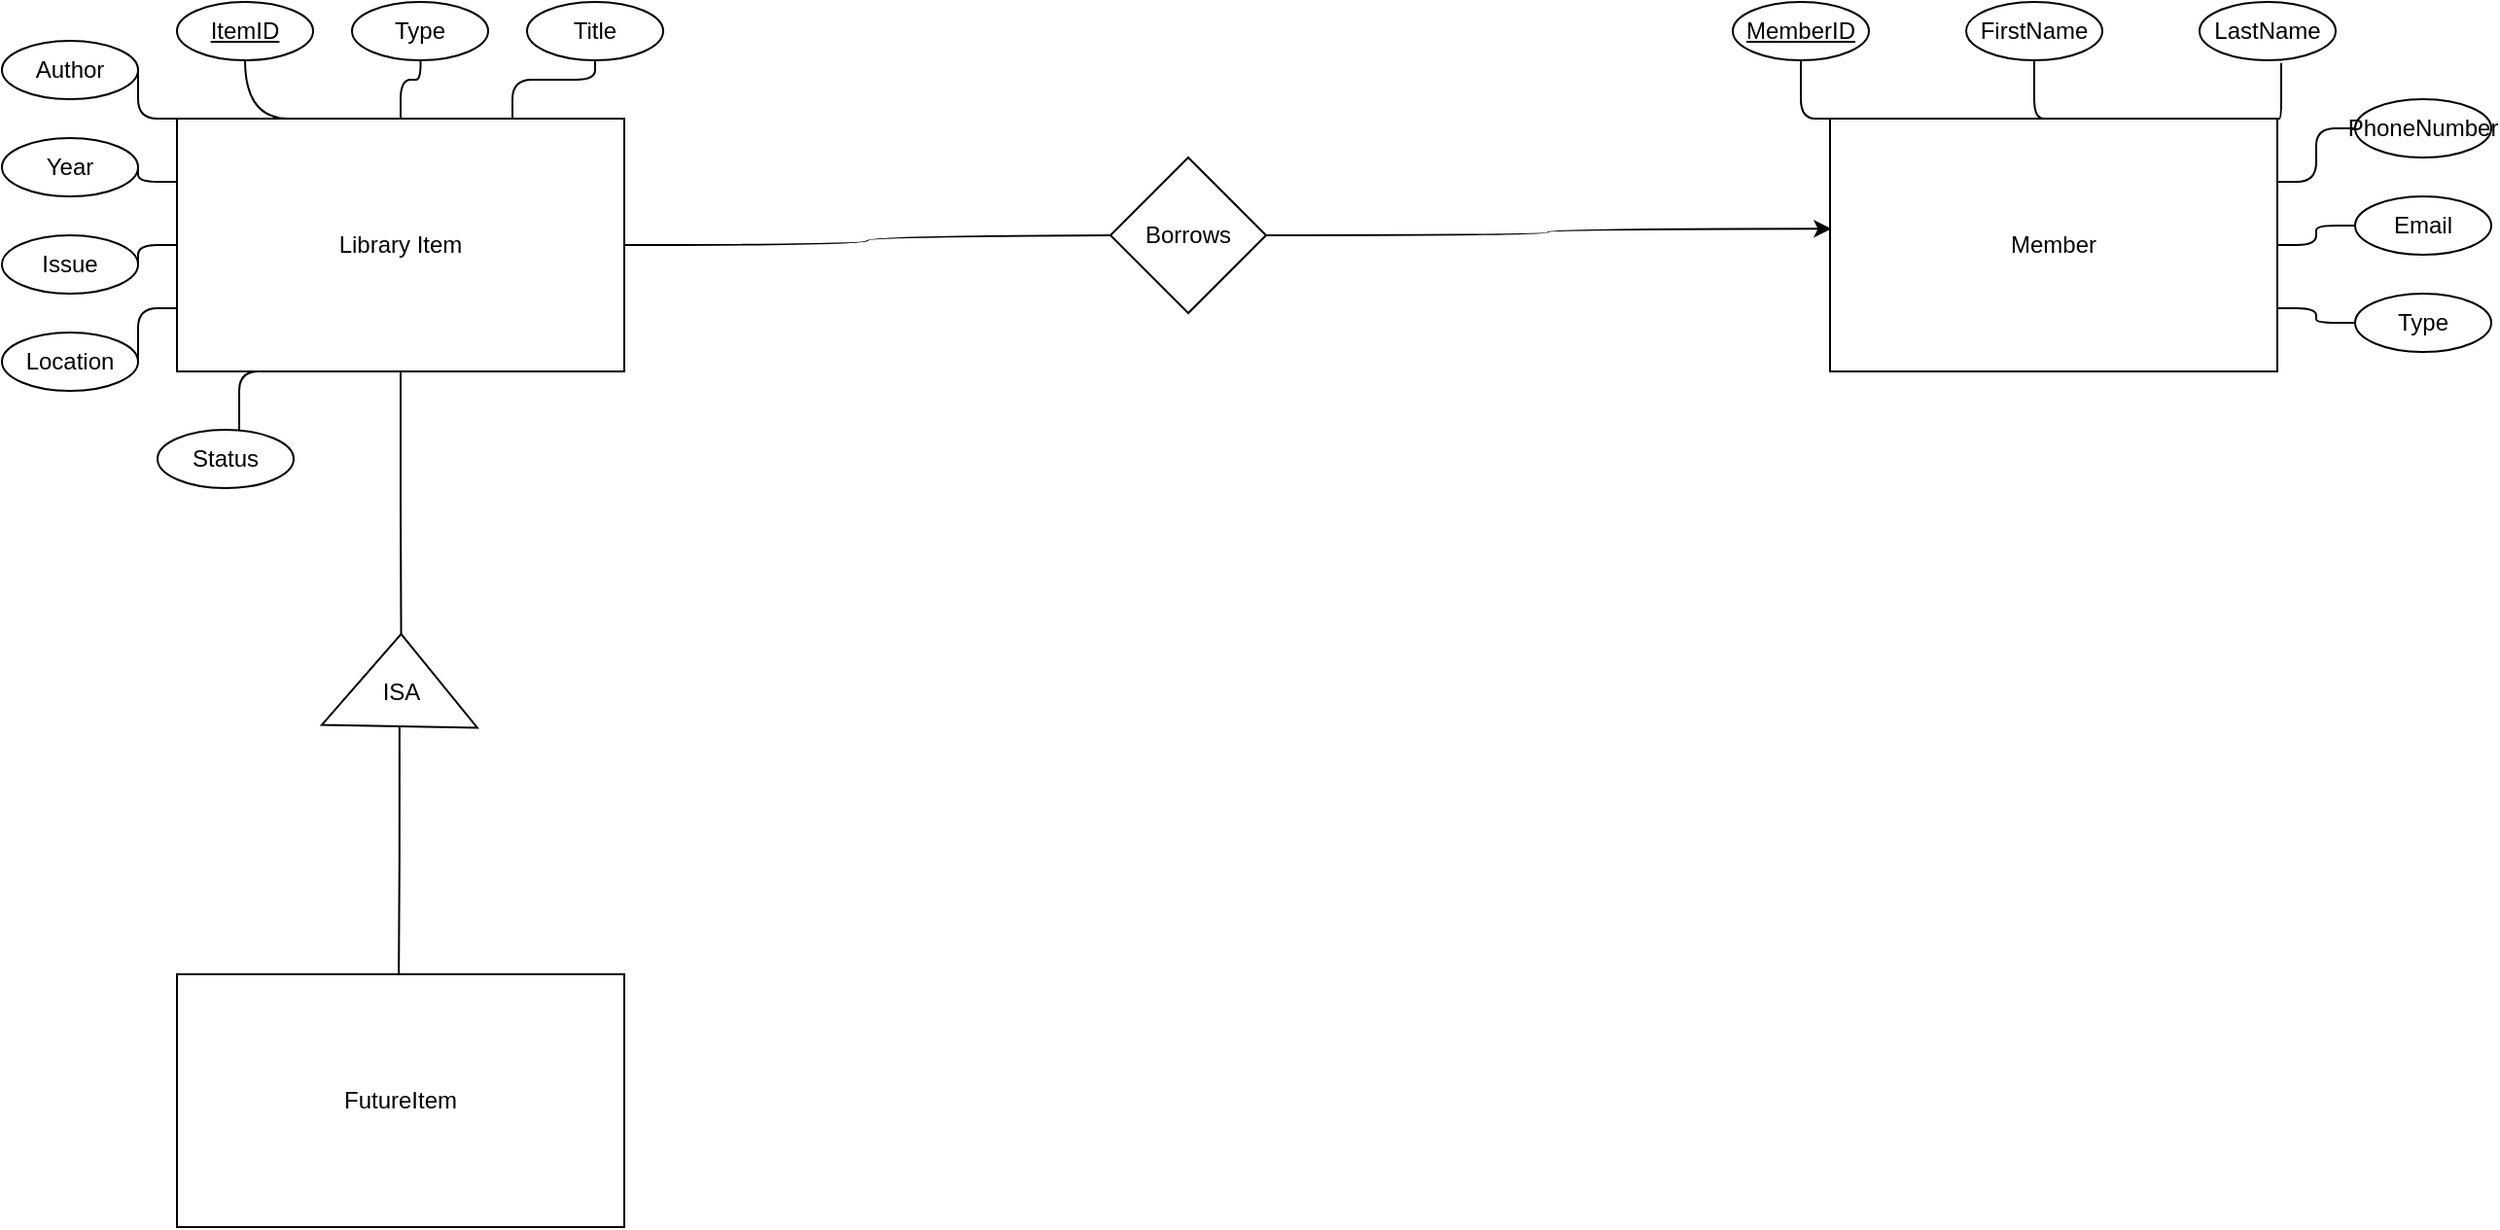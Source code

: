 <mxfile version="26.1.0">
  <diagram name="Page-1" id="B7bdv5J55K3J2toX62ZG">
    <mxGraphModel dx="2074" dy="1140" grid="1" gridSize="10" guides="1" tooltips="1" connect="1" arrows="1" fold="1" page="1" pageScale="1" pageWidth="850" pageHeight="1100" math="0" shadow="0">
      <root>
        <mxCell id="0" />
        <mxCell id="1" parent="0" />
        <mxCell id="lEqbA6_FQyne6eDi5kdu-4" style="edgeStyle=orthogonalEdgeStyle;rounded=0;orthogonalLoop=1;jettySize=auto;html=1;exitX=0.25;exitY=0;exitDx=0;exitDy=0;entryX=0.5;entryY=1;entryDx=0;entryDy=0;curved=1;strokeColor=default;startArrow=none;startFill=0;endArrow=none;" edge="1" parent="1" source="lEqbA6_FQyne6eDi5kdu-1" target="lEqbA6_FQyne6eDi5kdu-2">
          <mxGeometry relative="1" as="geometry" />
        </mxCell>
        <mxCell id="lEqbA6_FQyne6eDi5kdu-5" style="edgeStyle=orthogonalEdgeStyle;rounded=1;orthogonalLoop=1;jettySize=auto;html=1;exitX=0.5;exitY=0;exitDx=0;exitDy=0;endArrow=none;startFill=0;curved=0;" edge="1" parent="1" source="lEqbA6_FQyne6eDi5kdu-1">
          <mxGeometry relative="1" as="geometry">
            <mxPoint x="675" y="60" as="targetPoint" />
          </mxGeometry>
        </mxCell>
        <mxCell id="lEqbA6_FQyne6eDi5kdu-14" style="edgeStyle=orthogonalEdgeStyle;rounded=1;orthogonalLoop=1;jettySize=auto;html=1;exitX=0;exitY=0;exitDx=0;exitDy=0;entryX=1;entryY=0.5;entryDx=0;entryDy=0;curved=0;endArrow=none;startFill=0;" edge="1" parent="1" source="lEqbA6_FQyne6eDi5kdu-1" target="lEqbA6_FQyne6eDi5kdu-8">
          <mxGeometry relative="1" as="geometry" />
        </mxCell>
        <mxCell id="lEqbA6_FQyne6eDi5kdu-15" style="edgeStyle=orthogonalEdgeStyle;rounded=1;orthogonalLoop=1;jettySize=auto;html=1;exitX=0;exitY=0.25;exitDx=0;exitDy=0;entryX=1;entryY=0.5;entryDx=0;entryDy=0;endArrow=none;startFill=0;curved=0;" edge="1" parent="1" source="lEqbA6_FQyne6eDi5kdu-1" target="lEqbA6_FQyne6eDi5kdu-9">
          <mxGeometry relative="1" as="geometry" />
        </mxCell>
        <mxCell id="lEqbA6_FQyne6eDi5kdu-16" style="edgeStyle=orthogonalEdgeStyle;rounded=1;orthogonalLoop=1;jettySize=auto;html=1;exitX=0;exitY=0.5;exitDx=0;exitDy=0;entryX=1;entryY=0.5;entryDx=0;entryDy=0;endArrow=none;startFill=0;curved=0;" edge="1" parent="1" source="lEqbA6_FQyne6eDi5kdu-1" target="lEqbA6_FQyne6eDi5kdu-10">
          <mxGeometry relative="1" as="geometry" />
        </mxCell>
        <mxCell id="lEqbA6_FQyne6eDi5kdu-17" style="edgeStyle=orthogonalEdgeStyle;rounded=1;orthogonalLoop=1;jettySize=auto;html=1;exitX=0;exitY=0.75;exitDx=0;exitDy=0;entryX=1;entryY=0.5;entryDx=0;entryDy=0;endArrow=none;startFill=0;curved=0;" edge="1" parent="1" source="lEqbA6_FQyne6eDi5kdu-1" target="lEqbA6_FQyne6eDi5kdu-11">
          <mxGeometry relative="1" as="geometry" />
        </mxCell>
        <mxCell id="lEqbA6_FQyne6eDi5kdu-19" style="edgeStyle=orthogonalEdgeStyle;rounded=1;orthogonalLoop=1;jettySize=auto;html=1;exitX=0.75;exitY=0;exitDx=0;exitDy=0;entryX=0.5;entryY=1;entryDx=0;entryDy=0;curved=0;endArrow=none;startFill=0;" edge="1" parent="1" source="lEqbA6_FQyne6eDi5kdu-1" target="lEqbA6_FQyne6eDi5kdu-7">
          <mxGeometry relative="1" as="geometry" />
        </mxCell>
        <mxCell id="lEqbA6_FQyne6eDi5kdu-37" style="edgeStyle=orthogonalEdgeStyle;rounded=0;orthogonalLoop=1;jettySize=auto;html=1;exitX=1;exitY=0.5;exitDx=0;exitDy=0;curved=1;endArrow=none;startFill=0;" edge="1" parent="1" source="lEqbA6_FQyne6eDi5kdu-1">
          <mxGeometry relative="1" as="geometry">
            <mxPoint x="1030" y="160" as="targetPoint" />
          </mxGeometry>
        </mxCell>
        <mxCell id="lEqbA6_FQyne6eDi5kdu-40" style="edgeStyle=orthogonalEdgeStyle;rounded=0;orthogonalLoop=1;jettySize=auto;html=1;exitX=0.5;exitY=1;exitDx=0;exitDy=0;entryX=1;entryY=0.5;entryDx=0;entryDy=0;endArrow=none;startFill=0;" edge="1" parent="1" source="lEqbA6_FQyne6eDi5kdu-1" target="lEqbA6_FQyne6eDi5kdu-39">
          <mxGeometry relative="1" as="geometry" />
        </mxCell>
        <mxCell id="lEqbA6_FQyne6eDi5kdu-1" value="Library Item" style="whiteSpace=wrap;html=1;align=center;" vertex="1" parent="1">
          <mxGeometry x="550" y="100" width="230" height="130" as="geometry" />
        </mxCell>
        <mxCell id="lEqbA6_FQyne6eDi5kdu-2" value="&lt;u&gt;ItemID&lt;/u&gt;" style="ellipse;whiteSpace=wrap;html=1;align=center;" vertex="1" parent="1">
          <mxGeometry x="550" y="40" width="70" height="30" as="geometry" />
        </mxCell>
        <mxCell id="lEqbA6_FQyne6eDi5kdu-6" value="Type" style="ellipse;whiteSpace=wrap;html=1;align=center;" vertex="1" parent="1">
          <mxGeometry x="640" y="40" width="70" height="30" as="geometry" />
        </mxCell>
        <mxCell id="lEqbA6_FQyne6eDi5kdu-7" value="Title" style="ellipse;whiteSpace=wrap;html=1;align=center;" vertex="1" parent="1">
          <mxGeometry x="730" y="40" width="70" height="30" as="geometry" />
        </mxCell>
        <mxCell id="lEqbA6_FQyne6eDi5kdu-8" value="Author" style="ellipse;whiteSpace=wrap;html=1;align=center;" vertex="1" parent="1">
          <mxGeometry x="460" y="60" width="70" height="30" as="geometry" />
        </mxCell>
        <mxCell id="lEqbA6_FQyne6eDi5kdu-9" value="Year" style="ellipse;whiteSpace=wrap;html=1;align=center;" vertex="1" parent="1">
          <mxGeometry x="460" y="110" width="70" height="30" as="geometry" />
        </mxCell>
        <mxCell id="lEqbA6_FQyne6eDi5kdu-10" value="Issue" style="ellipse;whiteSpace=wrap;html=1;align=center;" vertex="1" parent="1">
          <mxGeometry x="460" y="160" width="70" height="30" as="geometry" />
        </mxCell>
        <mxCell id="lEqbA6_FQyne6eDi5kdu-11" value="Location" style="ellipse;whiteSpace=wrap;html=1;align=center;" vertex="1" parent="1">
          <mxGeometry x="460" y="210" width="70" height="30" as="geometry" />
        </mxCell>
        <mxCell id="lEqbA6_FQyne6eDi5kdu-12" value="Status" style="ellipse;whiteSpace=wrap;html=1;align=center;" vertex="1" parent="1">
          <mxGeometry x="540" y="260" width="70" height="30" as="geometry" />
        </mxCell>
        <mxCell id="lEqbA6_FQyne6eDi5kdu-18" style="edgeStyle=orthogonalEdgeStyle;rounded=1;orthogonalLoop=1;jettySize=auto;html=1;exitX=0.25;exitY=1;exitDx=0;exitDy=0;entryX=0.6;entryY=0;entryDx=0;entryDy=0;entryPerimeter=0;endArrow=none;startFill=0;curved=0;" edge="1" parent="1" source="lEqbA6_FQyne6eDi5kdu-1" target="lEqbA6_FQyne6eDi5kdu-12">
          <mxGeometry relative="1" as="geometry" />
        </mxCell>
        <mxCell id="lEqbA6_FQyne6eDi5kdu-27" style="edgeStyle=orthogonalEdgeStyle;rounded=1;orthogonalLoop=1;jettySize=auto;html=1;exitX=0;exitY=0;exitDx=0;exitDy=0;entryX=0.5;entryY=1;entryDx=0;entryDy=0;curved=0;endArrow=none;startFill=0;" edge="1" parent="1" source="lEqbA6_FQyne6eDi5kdu-20" target="lEqbA6_FQyne6eDi5kdu-21">
          <mxGeometry relative="1" as="geometry" />
        </mxCell>
        <mxCell id="lEqbA6_FQyne6eDi5kdu-28" style="edgeStyle=orthogonalEdgeStyle;rounded=1;orthogonalLoop=1;jettySize=auto;html=1;exitX=0.5;exitY=0;exitDx=0;exitDy=0;entryX=0.5;entryY=1;entryDx=0;entryDy=0;curved=0;endArrow=none;startFill=0;" edge="1" parent="1" source="lEqbA6_FQyne6eDi5kdu-20" target="lEqbA6_FQyne6eDi5kdu-22">
          <mxGeometry relative="1" as="geometry" />
        </mxCell>
        <mxCell id="lEqbA6_FQyne6eDi5kdu-32" style="edgeStyle=orthogonalEdgeStyle;rounded=1;orthogonalLoop=1;jettySize=auto;html=1;exitX=1;exitY=0.25;exitDx=0;exitDy=0;entryX=0;entryY=0.5;entryDx=0;entryDy=0;curved=0;endArrow=none;startFill=0;" edge="1" parent="1" source="lEqbA6_FQyne6eDi5kdu-20" target="lEqbA6_FQyne6eDi5kdu-24">
          <mxGeometry relative="1" as="geometry" />
        </mxCell>
        <mxCell id="lEqbA6_FQyne6eDi5kdu-33" style="edgeStyle=orthogonalEdgeStyle;rounded=1;orthogonalLoop=1;jettySize=auto;html=1;exitX=1;exitY=0.5;exitDx=0;exitDy=0;entryX=0;entryY=0.5;entryDx=0;entryDy=0;curved=0;endArrow=none;startFill=0;" edge="1" parent="1" source="lEqbA6_FQyne6eDi5kdu-20" target="lEqbA6_FQyne6eDi5kdu-25">
          <mxGeometry relative="1" as="geometry" />
        </mxCell>
        <mxCell id="lEqbA6_FQyne6eDi5kdu-34" style="edgeStyle=orthogonalEdgeStyle;rounded=1;orthogonalLoop=1;jettySize=auto;html=1;exitX=1;exitY=0.75;exitDx=0;exitDy=0;entryX=0;entryY=0.5;entryDx=0;entryDy=0;curved=0;endArrow=none;startFill=0;" edge="1" parent="1" source="lEqbA6_FQyne6eDi5kdu-20" target="lEqbA6_FQyne6eDi5kdu-26">
          <mxGeometry relative="1" as="geometry" />
        </mxCell>
        <mxCell id="lEqbA6_FQyne6eDi5kdu-20" value="Member" style="rounded=0;whiteSpace=wrap;html=1;" vertex="1" parent="1">
          <mxGeometry x="1400" y="100" width="230" height="130" as="geometry" />
        </mxCell>
        <mxCell id="lEqbA6_FQyne6eDi5kdu-21" value="&lt;u&gt;MemberID&lt;/u&gt;" style="ellipse;whiteSpace=wrap;html=1;align=center;" vertex="1" parent="1">
          <mxGeometry x="1350" y="40" width="70" height="30" as="geometry" />
        </mxCell>
        <mxCell id="lEqbA6_FQyne6eDi5kdu-22" value="FirstName" style="ellipse;whiteSpace=wrap;html=1;align=center;" vertex="1" parent="1">
          <mxGeometry x="1470" y="40" width="70" height="30" as="geometry" />
        </mxCell>
        <mxCell id="lEqbA6_FQyne6eDi5kdu-23" value="LastName" style="ellipse;whiteSpace=wrap;html=1;align=center;" vertex="1" parent="1">
          <mxGeometry x="1590" y="40" width="70" height="30" as="geometry" />
        </mxCell>
        <mxCell id="lEqbA6_FQyne6eDi5kdu-24" value="PhoneNumber" style="ellipse;whiteSpace=wrap;html=1;align=center;" vertex="1" parent="1">
          <mxGeometry x="1670" y="90" width="70" height="30" as="geometry" />
        </mxCell>
        <mxCell id="lEqbA6_FQyne6eDi5kdu-25" value="Email" style="ellipse;whiteSpace=wrap;html=1;align=center;" vertex="1" parent="1">
          <mxGeometry x="1670" y="140" width="70" height="30" as="geometry" />
        </mxCell>
        <mxCell id="lEqbA6_FQyne6eDi5kdu-26" value="Type" style="ellipse;whiteSpace=wrap;html=1;align=center;" vertex="1" parent="1">
          <mxGeometry x="1670" y="190" width="70" height="30" as="geometry" />
        </mxCell>
        <mxCell id="lEqbA6_FQyne6eDi5kdu-30" style="edgeStyle=orthogonalEdgeStyle;rounded=1;orthogonalLoop=1;jettySize=auto;html=1;exitX=1;exitY=0;exitDx=0;exitDy=0;entryX=0.6;entryY=1.044;entryDx=0;entryDy=0;entryPerimeter=0;curved=0;endArrow=none;startFill=0;" edge="1" parent="1" source="lEqbA6_FQyne6eDi5kdu-20" target="lEqbA6_FQyne6eDi5kdu-23">
          <mxGeometry relative="1" as="geometry" />
        </mxCell>
        <mxCell id="lEqbA6_FQyne6eDi5kdu-35" value="Borrows" style="rhombus;whiteSpace=wrap;html=1;" vertex="1" parent="1">
          <mxGeometry x="1030" y="120" width="80" height="80" as="geometry" />
        </mxCell>
        <mxCell id="lEqbA6_FQyne6eDi5kdu-38" style="edgeStyle=orthogonalEdgeStyle;rounded=0;orthogonalLoop=1;jettySize=auto;html=1;exitX=1;exitY=0.5;exitDx=0;exitDy=0;entryX=0.003;entryY=0.436;entryDx=0;entryDy=0;entryPerimeter=0;curved=1;" edge="1" parent="1" source="lEqbA6_FQyne6eDi5kdu-35" target="lEqbA6_FQyne6eDi5kdu-20">
          <mxGeometry relative="1" as="geometry" />
        </mxCell>
        <mxCell id="lEqbA6_FQyne6eDi5kdu-41" style="edgeStyle=orthogonalEdgeStyle;rounded=0;orthogonalLoop=1;jettySize=auto;html=1;exitX=0;exitY=0.5;exitDx=0;exitDy=0;" edge="1" parent="1" source="lEqbA6_FQyne6eDi5kdu-39">
          <mxGeometry relative="1" as="geometry">
            <mxPoint x="664" y="550" as="targetPoint" />
          </mxGeometry>
        </mxCell>
        <mxCell id="lEqbA6_FQyne6eDi5kdu-39" value="" style="triangle;whiteSpace=wrap;html=1;rotation=-89;" vertex="1" parent="1">
          <mxGeometry x="641.1" y="348.75" width="47.5" height="80" as="geometry" />
        </mxCell>
        <mxCell id="lEqbA6_FQyne6eDi5kdu-42" value="FutureItem" style="whiteSpace=wrap;html=1;align=center;" vertex="1" parent="1">
          <mxGeometry x="550" y="540" width="230" height="130" as="geometry" />
        </mxCell>
        <mxCell id="lEqbA6_FQyne6eDi5kdu-43" value="ISA" style="text;html=1;align=center;verticalAlign=middle;resizable=0;points=[];autosize=1;strokeColor=none;fillColor=none;" vertex="1" parent="1">
          <mxGeometry x="645" y="380" width="40" height="30" as="geometry" />
        </mxCell>
      </root>
    </mxGraphModel>
  </diagram>
</mxfile>
